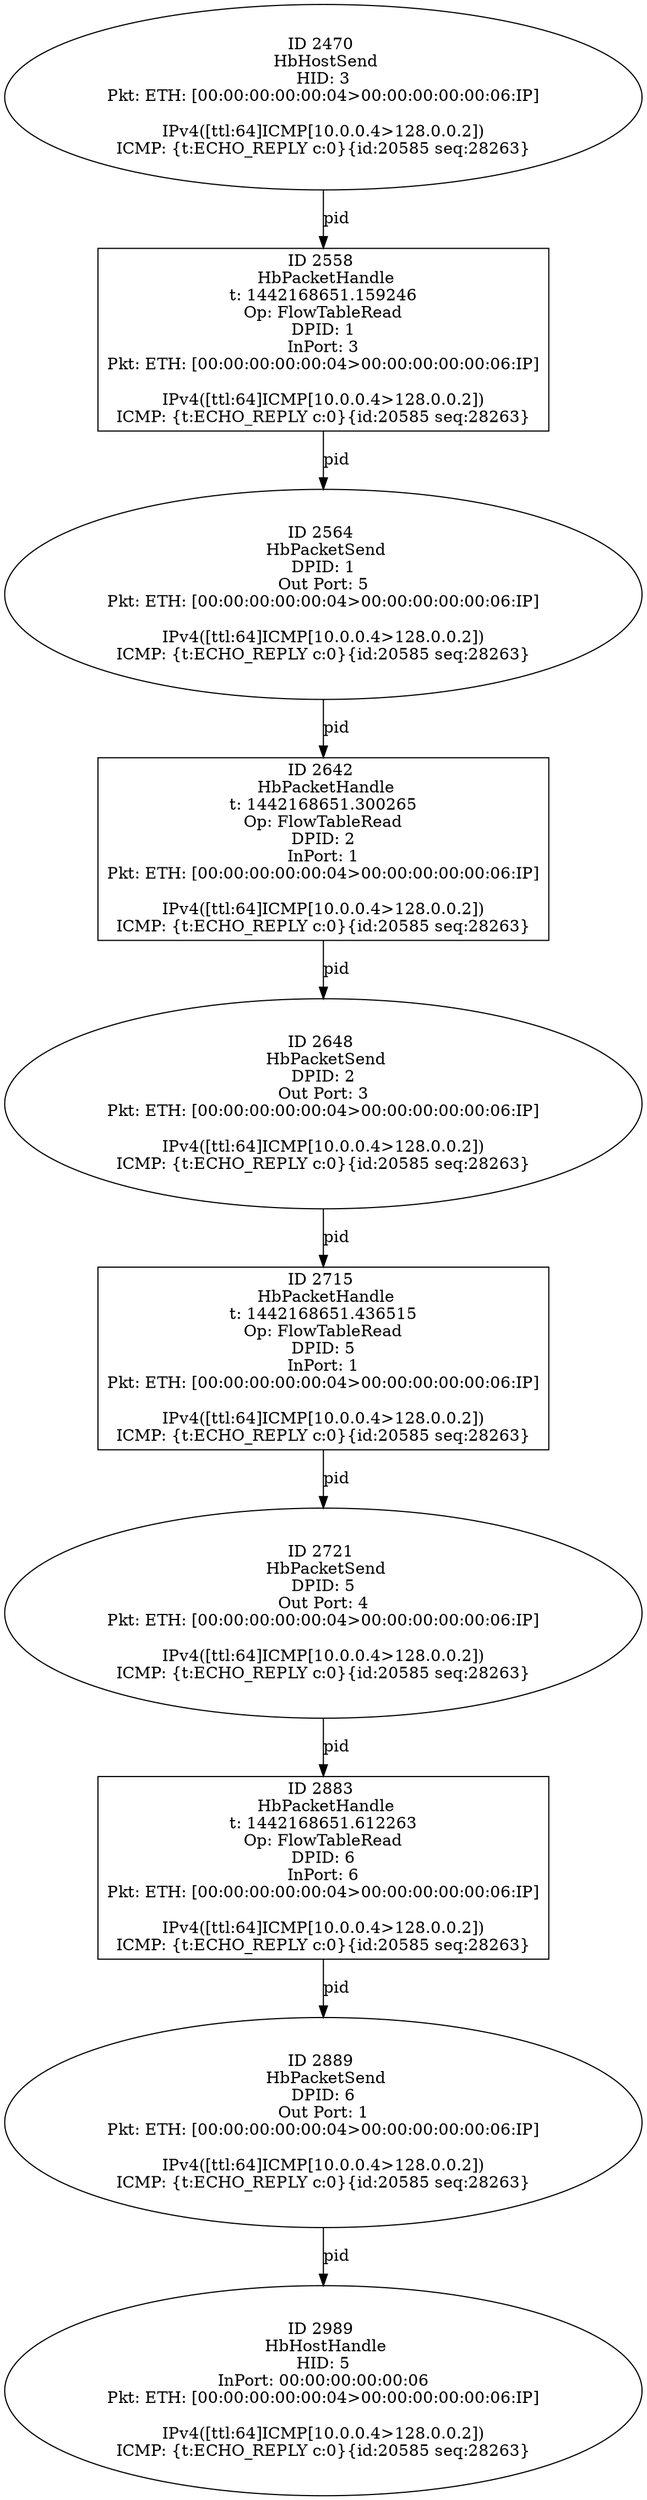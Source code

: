 strict digraph G {
2721 [shape=oval, event=<hb_events.HbPacketSend object at 0x1061aeb50>, label="ID 2721 
 HbPacketSend
DPID: 5
Out Port: 4
Pkt: ETH: [00:00:00:00:00:04>00:00:00:00:00:06:IP]

IPv4([ttl:64]ICMP[10.0.0.4>128.0.0.2])
ICMP: {t:ECHO_REPLY c:0}{id:20585 seq:28263}"];
2883 [shape=box, event=<hb_events.HbPacketHandle object at 0x106235150>, label="ID 2883 
 HbPacketHandle
t: 1442168651.612263
Op: FlowTableRead
DPID: 6
InPort: 6
Pkt: ETH: [00:00:00:00:00:04>00:00:00:00:00:06:IP]

IPv4([ttl:64]ICMP[10.0.0.4>128.0.0.2])
ICMP: {t:ECHO_REPLY c:0}{id:20585 seq:28263}"];
2564 [shape=oval, event=<hb_events.HbPacketSend object at 0x10611fd10>, label="ID 2564 
 HbPacketSend
DPID: 1
Out Port: 5
Pkt: ETH: [00:00:00:00:00:04>00:00:00:00:00:06:IP]

IPv4([ttl:64]ICMP[10.0.0.4>128.0.0.2])
ICMP: {t:ECHO_REPLY c:0}{id:20585 seq:28263}"];
2470 [shape=oval, event=<hb_events.HbHostSend object at 0x1060d2510>, label="ID 2470 
 HbHostSend
HID: 3
Pkt: ETH: [00:00:00:00:00:04>00:00:00:00:00:06:IP]

IPv4([ttl:64]ICMP[10.0.0.4>128.0.0.2])
ICMP: {t:ECHO_REPLY c:0}{id:20585 seq:28263}"];
2889 [shape=oval, event=<hb_events.HbPacketSend object at 0x106235c50>, label="ID 2889 
 HbPacketSend
DPID: 6
Out Port: 1
Pkt: ETH: [00:00:00:00:00:04>00:00:00:00:00:06:IP]

IPv4([ttl:64]ICMP[10.0.0.4>128.0.0.2])
ICMP: {t:ECHO_REPLY c:0}{id:20585 seq:28263}"];
2989 [shape=oval, event=<hb_events.HbHostHandle object at 0x106293250>, label="ID 2989 
 HbHostHandle
HID: 5
InPort: 00:00:00:00:00:06
Pkt: ETH: [00:00:00:00:00:04>00:00:00:00:00:06:IP]

IPv4([ttl:64]ICMP[10.0.0.4>128.0.0.2])
ICMP: {t:ECHO_REPLY c:0}{id:20585 seq:28263}"];
2642 [shape=box, event=<hb_events.HbPacketHandle object at 0x106162450>, label="ID 2642 
 HbPacketHandle
t: 1442168651.300265
Op: FlowTableRead
DPID: 2
InPort: 1
Pkt: ETH: [00:00:00:00:00:04>00:00:00:00:00:06:IP]

IPv4([ttl:64]ICMP[10.0.0.4>128.0.0.2])
ICMP: {t:ECHO_REPLY c:0}{id:20585 seq:28263}"];
2648 [shape=oval, event=<hb_events.HbPacketSend object at 0x106162390>, label="ID 2648 
 HbPacketSend
DPID: 2
Out Port: 3
Pkt: ETH: [00:00:00:00:00:04>00:00:00:00:00:06:IP]

IPv4([ttl:64]ICMP[10.0.0.4>128.0.0.2])
ICMP: {t:ECHO_REPLY c:0}{id:20585 seq:28263}"];
2715 [shape=box, event=<hb_events.HbPacketHandle object at 0x1061a74d0>, label="ID 2715 
 HbPacketHandle
t: 1442168651.436515
Op: FlowTableRead
DPID: 5
InPort: 1
Pkt: ETH: [00:00:00:00:00:04>00:00:00:00:00:06:IP]

IPv4([ttl:64]ICMP[10.0.0.4>128.0.0.2])
ICMP: {t:ECHO_REPLY c:0}{id:20585 seq:28263}"];
2558 [shape=box, event=<hb_events.HbPacketHandle object at 0x10611f690>, label="ID 2558 
 HbPacketHandle
t: 1442168651.159246
Op: FlowTableRead
DPID: 1
InPort: 3
Pkt: ETH: [00:00:00:00:00:04>00:00:00:00:00:06:IP]

IPv4([ttl:64]ICMP[10.0.0.4>128.0.0.2])
ICMP: {t:ECHO_REPLY c:0}{id:20585 seq:28263}"];
2721 -> 2883  [rel=pid, label=pid];
2883 -> 2889  [rel=pid, label=pid];
2564 -> 2642  [rel=pid, label=pid];
2470 -> 2558  [rel=pid, label=pid];
2889 -> 2989  [rel=pid, label=pid];
2642 -> 2648  [rel=pid, label=pid];
2648 -> 2715  [rel=pid, label=pid];
2715 -> 2721  [rel=pid, label=pid];
2558 -> 2564  [rel=pid, label=pid];
}
